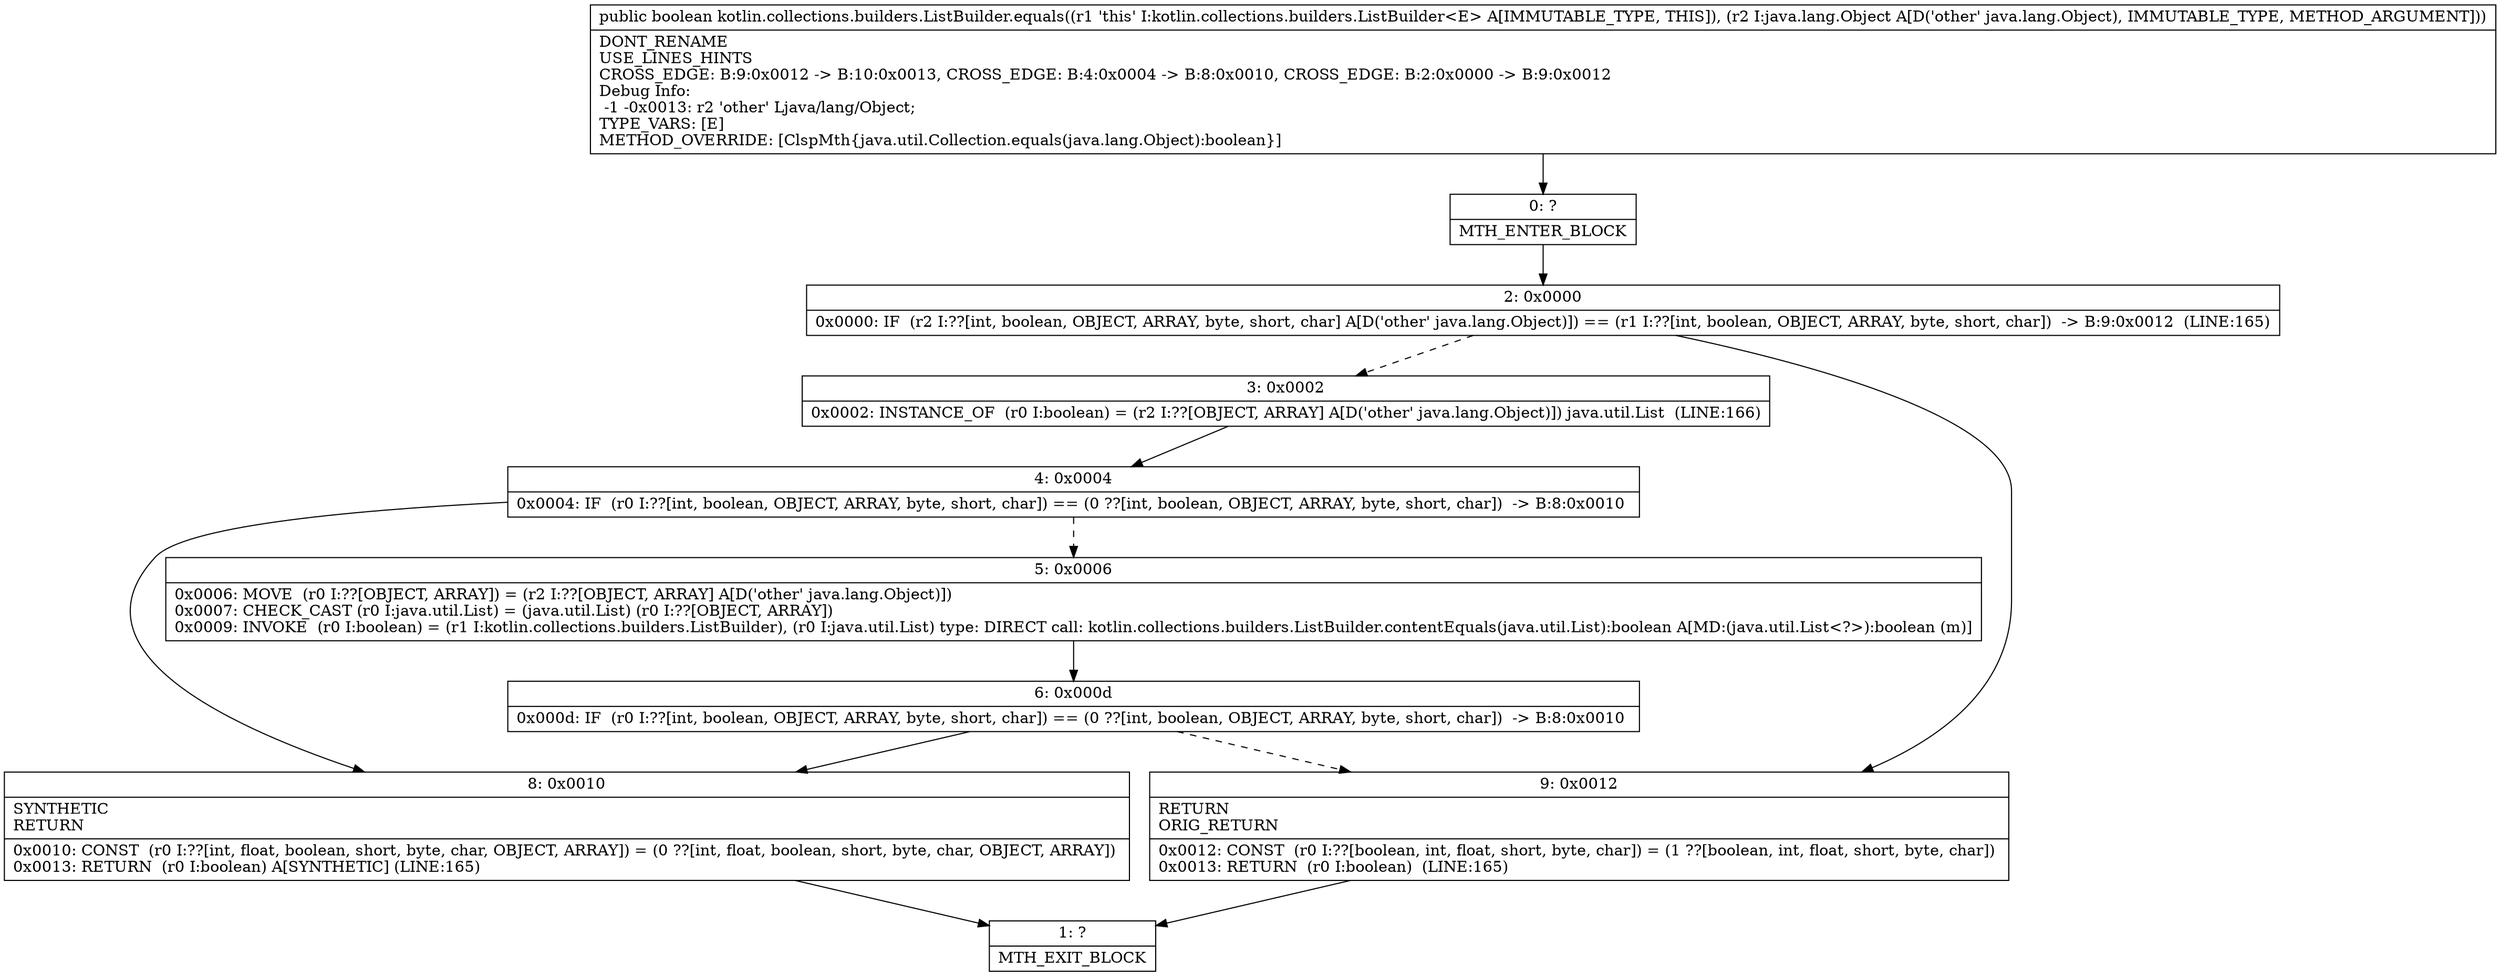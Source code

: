 digraph "CFG forkotlin.collections.builders.ListBuilder.equals(Ljava\/lang\/Object;)Z" {
Node_0 [shape=record,label="{0\:\ ?|MTH_ENTER_BLOCK\l}"];
Node_2 [shape=record,label="{2\:\ 0x0000|0x0000: IF  (r2 I:??[int, boolean, OBJECT, ARRAY, byte, short, char] A[D('other' java.lang.Object)]) == (r1 I:??[int, boolean, OBJECT, ARRAY, byte, short, char])  \-\> B:9:0x0012  (LINE:165)\l}"];
Node_3 [shape=record,label="{3\:\ 0x0002|0x0002: INSTANCE_OF  (r0 I:boolean) = (r2 I:??[OBJECT, ARRAY] A[D('other' java.lang.Object)]) java.util.List  (LINE:166)\l}"];
Node_4 [shape=record,label="{4\:\ 0x0004|0x0004: IF  (r0 I:??[int, boolean, OBJECT, ARRAY, byte, short, char]) == (0 ??[int, boolean, OBJECT, ARRAY, byte, short, char])  \-\> B:8:0x0010 \l}"];
Node_5 [shape=record,label="{5\:\ 0x0006|0x0006: MOVE  (r0 I:??[OBJECT, ARRAY]) = (r2 I:??[OBJECT, ARRAY] A[D('other' java.lang.Object)]) \l0x0007: CHECK_CAST (r0 I:java.util.List) = (java.util.List) (r0 I:??[OBJECT, ARRAY]) \l0x0009: INVOKE  (r0 I:boolean) = (r1 I:kotlin.collections.builders.ListBuilder), (r0 I:java.util.List) type: DIRECT call: kotlin.collections.builders.ListBuilder.contentEquals(java.util.List):boolean A[MD:(java.util.List\<?\>):boolean (m)]\l}"];
Node_6 [shape=record,label="{6\:\ 0x000d|0x000d: IF  (r0 I:??[int, boolean, OBJECT, ARRAY, byte, short, char]) == (0 ??[int, boolean, OBJECT, ARRAY, byte, short, char])  \-\> B:8:0x0010 \l}"];
Node_8 [shape=record,label="{8\:\ 0x0010|SYNTHETIC\lRETURN\l|0x0010: CONST  (r0 I:??[int, float, boolean, short, byte, char, OBJECT, ARRAY]) = (0 ??[int, float, boolean, short, byte, char, OBJECT, ARRAY]) \l0x0013: RETURN  (r0 I:boolean) A[SYNTHETIC] (LINE:165)\l}"];
Node_1 [shape=record,label="{1\:\ ?|MTH_EXIT_BLOCK\l}"];
Node_9 [shape=record,label="{9\:\ 0x0012|RETURN\lORIG_RETURN\l|0x0012: CONST  (r0 I:??[boolean, int, float, short, byte, char]) = (1 ??[boolean, int, float, short, byte, char]) \l0x0013: RETURN  (r0 I:boolean)  (LINE:165)\l}"];
MethodNode[shape=record,label="{public boolean kotlin.collections.builders.ListBuilder.equals((r1 'this' I:kotlin.collections.builders.ListBuilder\<E\> A[IMMUTABLE_TYPE, THIS]), (r2 I:java.lang.Object A[D('other' java.lang.Object), IMMUTABLE_TYPE, METHOD_ARGUMENT]))  | DONT_RENAME\lUSE_LINES_HINTS\lCROSS_EDGE: B:9:0x0012 \-\> B:10:0x0013, CROSS_EDGE: B:4:0x0004 \-\> B:8:0x0010, CROSS_EDGE: B:2:0x0000 \-\> B:9:0x0012\lDebug Info:\l  \-1 \-0x0013: r2 'other' Ljava\/lang\/Object;\lTYPE_VARS: [E]\lMETHOD_OVERRIDE: [ClspMth\{java.util.Collection.equals(java.lang.Object):boolean\}]\l}"];
MethodNode -> Node_0;Node_0 -> Node_2;
Node_2 -> Node_3[style=dashed];
Node_2 -> Node_9;
Node_3 -> Node_4;
Node_4 -> Node_5[style=dashed];
Node_4 -> Node_8;
Node_5 -> Node_6;
Node_6 -> Node_8;
Node_6 -> Node_9[style=dashed];
Node_8 -> Node_1;
Node_9 -> Node_1;
}

